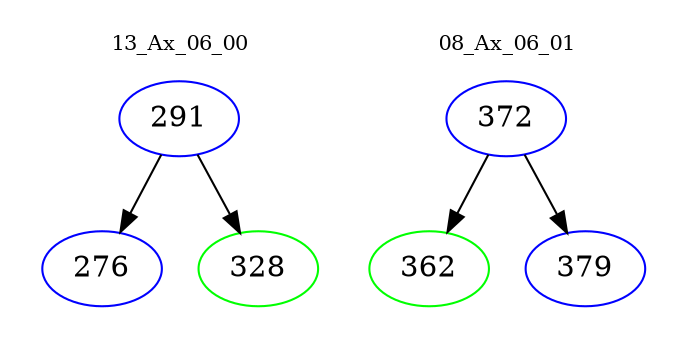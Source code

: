 digraph{
subgraph cluster_0 {
color = white
label = "13_Ax_06_00";
fontsize=10;
T0_291 [label="291", color="blue"]
T0_291 -> T0_276 [color="black"]
T0_276 [label="276", color="blue"]
T0_291 -> T0_328 [color="black"]
T0_328 [label="328", color="green"]
}
subgraph cluster_1 {
color = white
label = "08_Ax_06_01";
fontsize=10;
T1_372 [label="372", color="blue"]
T1_372 -> T1_362 [color="black"]
T1_362 [label="362", color="green"]
T1_372 -> T1_379 [color="black"]
T1_379 [label="379", color="blue"]
}
}
